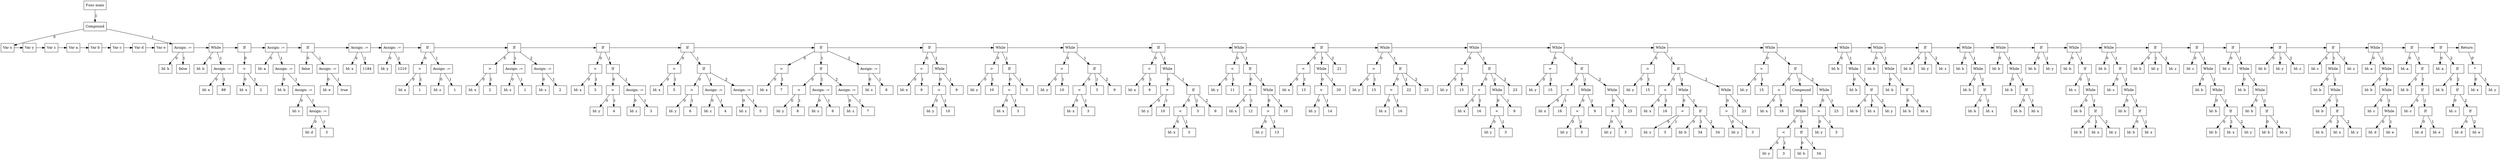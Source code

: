 digraph G {
node373 [label="Func main"; shape=box];
subgraph childNames_373 {
rankdir="LR"; rank="same"; ordering=out
node372 [label="Compound"; shape=box];
}

subgraph childPtrs_373 {
rankdir="TB";
node373 -> node372 [label="1"];
}

subgraph childNames_372 {
rankdir="LR"; rank="same"; ordering=out
node0 [label="Var x"; shape=box];
node10 [label="Assign: :="; shape=box];
}

subgraph childPtrs_372 {
rankdir="TB";
node372 -> node0 [label="0"];
node372 -> node10 [label="1"];
}

subgraph SibNames_0 {
rankdir="LR"; rank="same";
node0 [label="Var x"; shape=box];
node1 [label="Var y"; shape=box];
node2 [label="Var z"; shape=box];
node3 [label="Var a"; shape=box];
node4 [label="Var b"; shape=box];
node5 [label="Var c"; shape=box];
node6 [label="Var d"; shape=box];
node7 [label="Var e"; shape=box];
}

subgraph SibPtrs_0 {
rankdir="LR";
node0 -> node1;
node1 -> node2;
node2 -> node3;
node3 -> node4;
node4 -> node5;
node5 -> node6;
node6 -> node7;
}

subgraph childNames_10 {
rankdir="LR"; rank="same"; ordering=out
node8 [label="Id: b"; shape=box];
node9 [label="false"; shape=box];
}

subgraph childPtrs_10 {
rankdir="TB";
node10 -> node8 [label="0"];
node10 -> node9 [label="1"];
}

subgraph SibNames_10 {
rankdir="LR"; rank="same";
node10 [label="Assign: :="; shape=box];
node15 [label="While"; shape=box];
node19 [label="If"; shape=box];
node28 [label="Assign: :="; shape=box];
node33 [label="If"; shape=box];
node36 [label="Assign: :="; shape=box];
node39 [label="Assign: :="; shape=box];
node46 [label="If"; shape=box];
node56 [label="If"; shape=box];
node67 [label="If"; shape=box];
node81 [label="If"; shape=box];
node98 [label="If"; shape=box];
node107 [label="If"; shape=box];
node116 [label="While"; shape=box];
node126 [label="While"; shape=box];
node140 [label="If"; shape=box];
node153 [label="While"; shape=box];
node163 [label="If"; shape=box];
node173 [label="While"; shape=box];
node187 [label="While"; shape=box];
node205 [label="While"; shape=box];
node226 [label="While"; shape=box];
node247 [label="While"; shape=box];
node255 [label="While"; shape=box];
node262 [label="While"; shape=box];
node266 [label="If"; shape=box];
node273 [label="While"; shape=box];
node280 [label="While"; shape=box];
node283 [label="If"; shape=box];
node293 [label="While"; shape=box];
node302 [label="While"; shape=box];
node306 [label="If"; shape=box];
node316 [label="If"; shape=box];
node325 [label="If"; shape=box];
node329 [label="If"; shape=box];
node340 [label="If"; shape=box];
node349 [label="While"; shape=box];
node358 [label="If"; shape=box];
node367 [label="If"; shape=box];
node371 [label="Return"; shape=box];
}

subgraph SibPtrs_10 {
rankdir="LR";
node10 -> node15;
node15 -> node19;
node19 -> node28;
node28 -> node33;
node33 -> node36;
node36 -> node39;
node39 -> node46;
node46 -> node56;
node56 -> node67;
node67 -> node81;
node81 -> node98;
node98 -> node107;
node107 -> node116;
node116 -> node126;
node126 -> node140;
node140 -> node153;
node153 -> node163;
node163 -> node173;
node173 -> node187;
node187 -> node205;
node205 -> node226;
node226 -> node247;
node247 -> node255;
node255 -> node262;
node262 -> node266;
node266 -> node273;
node273 -> node280;
node280 -> node283;
node283 -> node293;
node293 -> node302;
node302 -> node306;
node306 -> node316;
node316 -> node325;
node325 -> node329;
node329 -> node340;
node340 -> node349;
node349 -> node358;
node358 -> node367;
node367 -> node371;
}

subgraph childNames_15 {
rankdir="LR"; rank="same"; ordering=out
node11 [label="Id: b"; shape=box];
node14 [label="Assign: :="; shape=box];
}

subgraph childPtrs_15 {
rankdir="TB";
node15 -> node11 [label="0"];
node15 -> node14 [label="1"];
}

subgraph childNames_14 {
rankdir="LR"; rank="same"; ordering=out
node12 [label="Id: x"; shape=box];
node13 [label="88"; shape=box];
}

subgraph childPtrs_14 {
rankdir="TB";
node14 -> node12 [label="0"];
node14 -> node13 [label="1"];
}

subgraph childNames_19 {
rankdir="LR"; rank="same"; ordering=out
node18 [label=">"; shape=box];
}

subgraph childPtrs_19 {
rankdir="TB";
node19 -> node18 [label="0"];
}

subgraph childNames_18 {
rankdir="LR"; rank="same"; ordering=out
node16 [label="Id: x"; shape=box];
node17 [label="2"; shape=box];
}

subgraph childPtrs_18 {
rankdir="TB";
node18 -> node16 [label="0"];
node18 -> node17 [label="1"];
}

subgraph childNames_28 {
rankdir="LR"; rank="same"; ordering=out
node20 [label="Id: a"; shape=box];
node27 [label="Assign: :="; shape=box];
}

subgraph childPtrs_28 {
rankdir="TB";
node28 -> node20 [label="0"];
node28 -> node27 [label="1"];
}

subgraph childNames_27 {
rankdir="LR"; rank="same"; ordering=out
node21 [label="Id: b"; shape=box];
node26 [label="Assign: :="; shape=box];
}

subgraph childPtrs_27 {
rankdir="TB";
node27 -> node21 [label="0"];
node27 -> node26 [label="1"];
}

subgraph childNames_26 {
rankdir="LR"; rank="same"; ordering=out
node22 [label="Id: c"; shape=box];
node25 [label="Assign: :="; shape=box];
}

subgraph childPtrs_26 {
rankdir="TB";
node26 -> node22 [label="0"];
node26 -> node25 [label="1"];
}

subgraph childNames_25 {
rankdir="LR"; rank="same"; ordering=out
node23 [label="Id: d"; shape=box];
node24 [label="3"; shape=box];
}

subgraph childPtrs_25 {
rankdir="TB";
node25 -> node23 [label="0"];
node25 -> node24 [label="1"];
}

subgraph childNames_33 {
rankdir="LR"; rank="same"; ordering=out
node29 [label="false"; shape=box];
node32 [label="Assign: :="; shape=box];
}

subgraph childPtrs_33 {
rankdir="TB";
node33 -> node29 [label="0"];
node33 -> node32 [label="1"];
}

subgraph childNames_32 {
rankdir="LR"; rank="same"; ordering=out
node30 [label="Id: e"; shape=box];
node31 [label="true"; shape=box];
}

subgraph childPtrs_32 {
rankdir="TB";
node32 -> node30 [label="0"];
node32 -> node31 [label="1"];
}

subgraph childNames_36 {
rankdir="LR"; rank="same"; ordering=out
node34 [label="Id: x"; shape=box];
node35 [label="1184"; shape=box];
}

subgraph childPtrs_36 {
rankdir="TB";
node36 -> node34 [label="0"];
node36 -> node35 [label="1"];
}

subgraph childNames_39 {
rankdir="LR"; rank="same"; ordering=out
node37 [label="Id: y"; shape=box];
node38 [label="1210"; shape=box];
}

subgraph childPtrs_39 {
rankdir="TB";
node39 -> node37 [label="0"];
node39 -> node38 [label="1"];
}

subgraph childNames_46 {
rankdir="LR"; rank="same"; ordering=out
node42 [label=">"; shape=box];
node45 [label="Assign: :="; shape=box];
}

subgraph childPtrs_46 {
rankdir="TB";
node46 -> node42 [label="0"];
node46 -> node45 [label="1"];
}

subgraph childNames_42 {
rankdir="LR"; rank="same"; ordering=out
node40 [label="Id: x"; shape=box];
node41 [label="1"; shape=box];
}

subgraph childPtrs_42 {
rankdir="TB";
node42 -> node40 [label="0"];
node42 -> node41 [label="1"];
}

subgraph childNames_45 {
rankdir="LR"; rank="same"; ordering=out
node43 [label="Id: z"; shape=box];
node44 [label="1"; shape=box];
}

subgraph childPtrs_45 {
rankdir="TB";
node45 -> node43 [label="0"];
node45 -> node44 [label="1"];
}

subgraph childNames_56 {
rankdir="LR"; rank="same"; ordering=out
node49 [label=">"; shape=box];
node52 [label="Assign: :="; shape=box];
node55 [label="Assign: :="; shape=box];
}

subgraph childPtrs_56 {
rankdir="TB";
node56 -> node49 [label="0"];
node56 -> node52 [label="1"];
node56 -> node55 [label="2"];
}

subgraph childNames_49 {
rankdir="LR"; rank="same"; ordering=out
node47 [label="Id: x"; shape=box];
node48 [label="2"; shape=box];
}

subgraph childPtrs_49 {
rankdir="TB";
node49 -> node47 [label="0"];
node49 -> node48 [label="1"];
}

subgraph childNames_52 {
rankdir="LR"; rank="same"; ordering=out
node50 [label="Id: z"; shape=box];
node51 [label="1"; shape=box];
}

subgraph childPtrs_52 {
rankdir="TB";
node52 -> node50 [label="0"];
node52 -> node51 [label="1"];
}

subgraph childNames_55 {
rankdir="LR"; rank="same"; ordering=out
node53 [label="Id: z"; shape=box];
node54 [label="2"; shape=box];
}

subgraph childPtrs_55 {
rankdir="TB";
node55 -> node53 [label="0"];
node55 -> node54 [label="1"];
}

subgraph childNames_67 {
rankdir="LR"; rank="same"; ordering=out
node59 [label=">"; shape=box];
node66 [label="If"; shape=box];
}

subgraph childPtrs_67 {
rankdir="TB";
node67 -> node59 [label="0"];
node67 -> node66 [label="1"];
}

subgraph childNames_59 {
rankdir="LR"; rank="same"; ordering=out
node57 [label="Id: x"; shape=box];
node58 [label="3"; shape=box];
}

subgraph childPtrs_59 {
rankdir="TB";
node59 -> node57 [label="0"];
node59 -> node58 [label="1"];
}

subgraph childNames_66 {
rankdir="LR"; rank="same"; ordering=out
node62 [label=">"; shape=box];
node65 [label="Assign: :="; shape=box];
}

subgraph childPtrs_66 {
rankdir="TB";
node66 -> node62 [label="0"];
node66 -> node65 [label="1"];
}

subgraph childNames_62 {
rankdir="LR"; rank="same"; ordering=out
node60 [label="Id: y"; shape=box];
node61 [label="4"; shape=box];
}

subgraph childPtrs_62 {
rankdir="TB";
node62 -> node60 [label="0"];
node62 -> node61 [label="1"];
}

subgraph childNames_65 {
rankdir="LR"; rank="same"; ordering=out
node63 [label="Id: z"; shape=box];
node64 [label="3"; shape=box];
}

subgraph childPtrs_65 {
rankdir="TB";
node65 -> node63 [label="0"];
node65 -> node64 [label="1"];
}

subgraph childNames_81 {
rankdir="LR"; rank="same"; ordering=out
node70 [label=">"; shape=box];
node80 [label="If"; shape=box];
}

subgraph childPtrs_81 {
rankdir="TB";
node81 -> node70 [label="0"];
node81 -> node80 [label="1"];
}

subgraph childNames_70 {
rankdir="LR"; rank="same"; ordering=out
node68 [label="Id: x"; shape=box];
node69 [label="5"; shape=box];
}

subgraph childPtrs_70 {
rankdir="TB";
node70 -> node68 [label="0"];
node70 -> node69 [label="1"];
}

subgraph childNames_80 {
rankdir="LR"; rank="same"; ordering=out
node73 [label=">"; shape=box];
node76 [label="Assign: :="; shape=box];
node79 [label="Assign: :="; shape=box];
}

subgraph childPtrs_80 {
rankdir="TB";
node80 -> node73 [label="0"];
node80 -> node76 [label="1"];
node80 -> node79 [label="2"];
}

subgraph childNames_73 {
rankdir="LR"; rank="same"; ordering=out
node71 [label="Id: y"; shape=box];
node72 [label="6"; shape=box];
}

subgraph childPtrs_73 {
rankdir="TB";
node73 -> node71 [label="0"];
node73 -> node72 [label="1"];
}

subgraph childNames_76 {
rankdir="LR"; rank="same"; ordering=out
node74 [label="Id: z"; shape=box];
node75 [label="4"; shape=box];
}

subgraph childPtrs_76 {
rankdir="TB";
node76 -> node74 [label="0"];
node76 -> node75 [label="1"];
}

subgraph childNames_79 {
rankdir="LR"; rank="same"; ordering=out
node77 [label="Id: z"; shape=box];
node78 [label="5"; shape=box];
}

subgraph childPtrs_79 {
rankdir="TB";
node79 -> node77 [label="0"];
node79 -> node78 [label="1"];
}

subgraph childNames_98 {
rankdir="LR"; rank="same"; ordering=out
node84 [label=">"; shape=box];
node94 [label="If"; shape=box];
node97 [label="Assign: :="; shape=box];
}

subgraph childPtrs_98 {
rankdir="TB";
node98 -> node84 [label="0"];
node98 -> node94 [label="1"];
node98 -> node97 [label="2"];
}

subgraph childNames_84 {
rankdir="LR"; rank="same"; ordering=out
node82 [label="Id: x"; shape=box];
node83 [label="7"; shape=box];
}

subgraph childPtrs_84 {
rankdir="TB";
node84 -> node82 [label="0"];
node84 -> node83 [label="1"];
}

subgraph childNames_94 {
rankdir="LR"; rank="same"; ordering=out
node87 [label=">"; shape=box];
node90 [label="Assign: :="; shape=box];
node93 [label="Assign: :="; shape=box];
}

subgraph childPtrs_94 {
rankdir="TB";
node94 -> node87 [label="0"];
node94 -> node90 [label="1"];
node94 -> node93 [label="2"];
}

subgraph childNames_87 {
rankdir="LR"; rank="same"; ordering=out
node85 [label="Id: y"; shape=box];
node86 [label="8"; shape=box];
}

subgraph childPtrs_87 {
rankdir="TB";
node87 -> node85 [label="0"];
node87 -> node86 [label="1"];
}

subgraph childNames_90 {
rankdir="LR"; rank="same"; ordering=out
node88 [label="Id: z"; shape=box];
node89 [label="6"; shape=box];
}

subgraph childPtrs_90 {
rankdir="TB";
node90 -> node88 [label="0"];
node90 -> node89 [label="1"];
}

subgraph childNames_93 {
rankdir="LR"; rank="same"; ordering=out
node91 [label="Id: z"; shape=box];
node92 [label="7"; shape=box];
}

subgraph childPtrs_93 {
rankdir="TB";
node93 -> node91 [label="0"];
node93 -> node92 [label="1"];
}

subgraph childNames_97 {
rankdir="LR"; rank="same"; ordering=out
node95 [label="Id: z"; shape=box];
node96 [label="8"; shape=box];
}

subgraph childPtrs_97 {
rankdir="TB";
node97 -> node95 [label="0"];
node97 -> node96 [label="1"];
}

subgraph childNames_107 {
rankdir="LR"; rank="same"; ordering=out
node101 [label="<"; shape=box];
node106 [label="While"; shape=box];
}

subgraph childPtrs_107 {
rankdir="TB";
node107 -> node101 [label="0"];
node107 -> node106 [label="1"];
}

subgraph childNames_101 {
rankdir="LR"; rank="same"; ordering=out
node99 [label="Id: x"; shape=box];
node100 [label="9"; shape=box];
}

subgraph childPtrs_101 {
rankdir="TB";
node101 -> node99 [label="0"];
node101 -> node100 [label="1"];
}

subgraph childNames_106 {
rankdir="LR"; rank="same"; ordering=out
node104 [label=">"; shape=box];
node105 [label="9"; shape=box];
}

subgraph childPtrs_106 {
rankdir="TB";
node106 -> node104 [label="0"];
node106 -> node105 [label="1"];
}

subgraph childNames_104 {
rankdir="LR"; rank="same"; ordering=out
node102 [label="Id: y"; shape=box];
node103 [label="10"; shape=box];
}

subgraph childPtrs_104 {
rankdir="TB";
node104 -> node102 [label="0"];
node104 -> node103 [label="1"];
}

subgraph childNames_116 {
rankdir="LR"; rank="same"; ordering=out
node110 [label=">"; shape=box];
node115 [label="If"; shape=box];
}

subgraph childPtrs_116 {
rankdir="TB";
node116 -> node110 [label="0"];
node116 -> node115 [label="1"];
}

subgraph childNames_110 {
rankdir="LR"; rank="same"; ordering=out
node108 [label="Id: y"; shape=box];
node109 [label="10"; shape=box];
}

subgraph childPtrs_110 {
rankdir="TB";
node110 -> node108 [label="0"];
node110 -> node109 [label="1"];
}

subgraph childNames_115 {
rankdir="LR"; rank="same"; ordering=out
node113 [label="<"; shape=box];
node114 [label="3"; shape=box];
}

subgraph childPtrs_115 {
rankdir="TB";
node115 -> node113 [label="0"];
node115 -> node114 [label="1"];
}

subgraph childNames_113 {
rankdir="LR"; rank="same"; ordering=out
node111 [label="Id: x"; shape=box];
node112 [label="3"; shape=box];
}

subgraph childPtrs_113 {
rankdir="TB";
node113 -> node111 [label="0"];
node113 -> node112 [label="1"];
}

subgraph childNames_126 {
rankdir="LR"; rank="same"; ordering=out
node119 [label=">"; shape=box];
node125 [label="If"; shape=box];
}

subgraph childPtrs_126 {
rankdir="TB";
node126 -> node119 [label="0"];
node126 -> node125 [label="1"];
}

subgraph childNames_119 {
rankdir="LR"; rank="same"; ordering=out
node117 [label="Id: y"; shape=box];
node118 [label="10"; shape=box];
}

subgraph childPtrs_119 {
rankdir="TB";
node119 -> node117 [label="0"];
node119 -> node118 [label="1"];
}

subgraph childNames_125 {
rankdir="LR"; rank="same"; ordering=out
node122 [label="<"; shape=box];
node123 [label="3"; shape=box];
node124 [label="9"; shape=box];
}

subgraph childPtrs_125 {
rankdir="TB";
node125 -> node122 [label="0"];
node125 -> node123 [label="1"];
node125 -> node124 [label="2"];
}

subgraph childNames_122 {
rankdir="LR"; rank="same"; ordering=out
node120 [label="Id: x"; shape=box];
node121 [label="3"; shape=box];
}

subgraph childPtrs_122 {
rankdir="TB";
node122 -> node120 [label="0"];
node122 -> node121 [label="1"];
}

subgraph childNames_140 {
rankdir="LR"; rank="same"; ordering=out
node129 [label="<"; shape=box];
node139 [label="While"; shape=box];
}

subgraph childPtrs_140 {
rankdir="TB";
node140 -> node129 [label="0"];
node140 -> node139 [label="1"];
}

subgraph childNames_129 {
rankdir="LR"; rank="same"; ordering=out
node127 [label="Id: x"; shape=box];
node128 [label="9"; shape=box];
}

subgraph childPtrs_129 {
rankdir="TB";
node129 -> node127 [label="0"];
node129 -> node128 [label="1"];
}

subgraph childNames_139 {
rankdir="LR"; rank="same"; ordering=out
node132 [label=">"; shape=box];
node138 [label="If"; shape=box];
}

subgraph childPtrs_139 {
rankdir="TB";
node139 -> node132 [label="0"];
node139 -> node138 [label="1"];
}

subgraph childNames_132 {
rankdir="LR"; rank="same"; ordering=out
node130 [label="Id: y"; shape=box];
node131 [label="10"; shape=box];
}

subgraph childPtrs_132 {
rankdir="TB";
node132 -> node130 [label="0"];
node132 -> node131 [label="1"];
}

subgraph childNames_138 {
rankdir="LR"; rank="same"; ordering=out
node135 [label="<"; shape=box];
node136 [label="3"; shape=box];
node137 [label="9"; shape=box];
}

subgraph childPtrs_138 {
rankdir="TB";
node138 -> node135 [label="0"];
node138 -> node136 [label="1"];
node138 -> node137 [label="2"];
}

subgraph childNames_135 {
rankdir="LR"; rank="same"; ordering=out
node133 [label="Id: x"; shape=box];
node134 [label="3"; shape=box];
}

subgraph childPtrs_135 {
rankdir="TB";
node135 -> node133 [label="0"];
node135 -> node134 [label="1"];
}

subgraph childNames_153 {
rankdir="LR"; rank="same"; ordering=out
node143 [label="<"; shape=box];
node152 [label="If"; shape=box];
}

subgraph childPtrs_153 {
rankdir="TB";
node153 -> node143 [label="0"];
node153 -> node152 [label="1"];
}

subgraph childNames_143 {
rankdir="LR"; rank="same"; ordering=out
node141 [label="Id: y"; shape=box];
node142 [label="11"; shape=box];
}

subgraph childPtrs_143 {
rankdir="TB";
node143 -> node141 [label="0"];
node143 -> node142 [label="1"];
}

subgraph childNames_152 {
rankdir="LR"; rank="same"; ordering=out
node146 [label="<"; shape=box];
node151 [label="While"; shape=box];
}

subgraph childPtrs_152 {
rankdir="TB";
node152 -> node146 [label="0"];
node152 -> node151 [label="1"];
}

subgraph childNames_146 {
rankdir="LR"; rank="same"; ordering=out
node144 [label="Id: x"; shape=box];
node145 [label="12"; shape=box];
}

subgraph childPtrs_146 {
rankdir="TB";
node146 -> node144 [label="0"];
node146 -> node145 [label="1"];
}

subgraph childNames_151 {
rankdir="LR"; rank="same"; ordering=out
node149 [label=">"; shape=box];
node150 [label="10"; shape=box];
}

subgraph childPtrs_151 {
rankdir="TB";
node151 -> node149 [label="0"];
node151 -> node150 [label="1"];
}

subgraph childNames_149 {
rankdir="LR"; rank="same"; ordering=out
node147 [label="Id: y"; shape=box];
node148 [label="13"; shape=box];
}

subgraph childPtrs_149 {
rankdir="TB";
node149 -> node147 [label="0"];
node149 -> node148 [label="1"];
}

subgraph childNames_163 {
rankdir="LR"; rank="same"; ordering=out
node156 [label="<"; shape=box];
node161 [label="While"; shape=box];
node162 [label="21"; shape=box];
}

subgraph childPtrs_163 {
rankdir="TB";
node163 -> node156 [label="0"];
node163 -> node161 [label="1"];
node163 -> node162 [label="2"];
}

subgraph childNames_156 {
rankdir="LR"; rank="same"; ordering=out
node154 [label="Id: x"; shape=box];
node155 [label="13"; shape=box];
}

subgraph childPtrs_156 {
rankdir="TB";
node156 -> node154 [label="0"];
node156 -> node155 [label="1"];
}

subgraph childNames_161 {
rankdir="LR"; rank="same"; ordering=out
node159 [label=">"; shape=box];
node160 [label="20"; shape=box];
}

subgraph childPtrs_161 {
rankdir="TB";
node161 -> node159 [label="0"];
node161 -> node160 [label="1"];
}

subgraph childNames_159 {
rankdir="LR"; rank="same"; ordering=out
node157 [label="Id: y"; shape=box];
node158 [label="14"; shape=box];
}

subgraph childPtrs_159 {
rankdir="TB";
node159 -> node157 [label="0"];
node159 -> node158 [label="1"];
}

subgraph childNames_173 {
rankdir="LR"; rank="same"; ordering=out
node166 [label=">"; shape=box];
node172 [label="If"; shape=box];
}

subgraph childPtrs_173 {
rankdir="TB";
node173 -> node166 [label="0"];
node173 -> node172 [label="1"];
}

subgraph childNames_166 {
rankdir="LR"; rank="same"; ordering=out
node164 [label="Id: y"; shape=box];
node165 [label="15"; shape=box];
}

subgraph childPtrs_166 {
rankdir="TB";
node166 -> node164 [label="0"];
node166 -> node165 [label="1"];
}

subgraph childNames_172 {
rankdir="LR"; rank="same"; ordering=out
node169 [label="<"; shape=box];
node170 [label="22"; shape=box];
node171 [label="23"; shape=box];
}

subgraph childPtrs_172 {
rankdir="TB";
node172 -> node169 [label="0"];
node172 -> node170 [label="1"];
node172 -> node171 [label="2"];
}

subgraph childNames_169 {
rankdir="LR"; rank="same"; ordering=out
node167 [label="Id: x"; shape=box];
node168 [label="16"; shape=box];
}

subgraph childPtrs_169 {
rankdir="TB";
node169 -> node167 [label="0"];
node169 -> node168 [label="1"];
}

subgraph childNames_187 {
rankdir="LR"; rank="same"; ordering=out
node176 [label=">"; shape=box];
node186 [label="If"; shape=box];
}

subgraph childPtrs_187 {
rankdir="TB";
node187 -> node176 [label="0"];
node187 -> node186 [label="1"];
}

subgraph childNames_176 {
rankdir="LR"; rank="same"; ordering=out
node174 [label="Id: y"; shape=box];
node175 [label="15"; shape=box];
}

subgraph childPtrs_176 {
rankdir="TB";
node176 -> node174 [label="0"];
node176 -> node175 [label="1"];
}

subgraph childNames_186 {
rankdir="LR"; rank="same"; ordering=out
node179 [label="<"; shape=box];
node184 [label="While"; shape=box];
node185 [label="23"; shape=box];
}

subgraph childPtrs_186 {
rankdir="TB";
node186 -> node179 [label="0"];
node186 -> node184 [label="1"];
node186 -> node185 [label="2"];
}

subgraph childNames_179 {
rankdir="LR"; rank="same"; ordering=out
node177 [label="Id: x"; shape=box];
node178 [label="16"; shape=box];
}

subgraph childPtrs_179 {
rankdir="TB";
node179 -> node177 [label="0"];
node179 -> node178 [label="1"];
}

subgraph childNames_184 {
rankdir="LR"; rank="same"; ordering=out
node182 [label="<"; shape=box];
node183 [label="9"; shape=box];
}

subgraph childPtrs_184 {
rankdir="TB";
node184 -> node182 [label="0"];
node184 -> node183 [label="1"];
}

subgraph childNames_182 {
rankdir="LR"; rank="same"; ordering=out
node180 [label="Id: y"; shape=box];
node181 [label="3"; shape=box];
}

subgraph childPtrs_182 {
rankdir="TB";
node182 -> node180 [label="0"];
node182 -> node181 [label="1"];
}

subgraph childNames_205 {
rankdir="LR"; rank="same"; ordering=out
node190 [label=">"; shape=box];
node204 [label="If"; shape=box];
}

subgraph childPtrs_205 {
rankdir="TB";
node205 -> node190 [label="0"];
node205 -> node204 [label="1"];
}

subgraph childNames_190 {
rankdir="LR"; rank="same"; ordering=out
node188 [label="Id: y"; shape=box];
node189 [label="15"; shape=box];
}

subgraph childPtrs_190 {
rankdir="TB";
node190 -> node188 [label="0"];
node190 -> node189 [label="1"];
}

subgraph childNames_204 {
rankdir="LR"; rank="same"; ordering=out
node193 [label="<"; shape=box];
node198 [label="While"; shape=box];
node203 [label="While"; shape=box];
}

subgraph childPtrs_204 {
rankdir="TB";
node204 -> node193 [label="0"];
node204 -> node198 [label="1"];
node204 -> node203 [label="2"];
}

subgraph childNames_193 {
rankdir="LR"; rank="same"; ordering=out
node191 [label="Id: x"; shape=box];
node192 [label="16"; shape=box];
}

subgraph childPtrs_193 {
rankdir="TB";
node193 -> node191 [label="0"];
node193 -> node192 [label="1"];
}

subgraph childNames_198 {
rankdir="LR"; rank="same"; ordering=out
node196 [label="<"; shape=box];
node197 [label="9"; shape=box];
}

subgraph childPtrs_198 {
rankdir="TB";
node198 -> node196 [label="0"];
node198 -> node197 [label="1"];
}

subgraph childNames_196 {
rankdir="LR"; rank="same"; ordering=out
node194 [label="Id: y"; shape=box];
node195 [label="3"; shape=box];
}

subgraph childPtrs_196 {
rankdir="TB";
node196 -> node194 [label="0"];
node196 -> node195 [label="1"];
}

subgraph childNames_203 {
rankdir="LR"; rank="same"; ordering=out
node201 [label=">"; shape=box];
node202 [label="23"; shape=box];
}

subgraph childPtrs_203 {
rankdir="TB";
node203 -> node201 [label="0"];
node203 -> node202 [label="1"];
}

subgraph childNames_201 {
rankdir="LR"; rank="same"; ordering=out
node199 [label="Id: y"; shape=box];
node200 [label="3"; shape=box];
}

subgraph childPtrs_201 {
rankdir="TB";
node201 -> node199 [label="0"];
node201 -> node200 [label="1"];
}

subgraph childNames_226 {
rankdir="LR"; rank="same"; ordering=out
node208 [label=">"; shape=box];
node225 [label="If"; shape=box];
}

subgraph childPtrs_226 {
rankdir="TB";
node226 -> node208 [label="0"];
node226 -> node225 [label="1"];
}

subgraph childNames_208 {
rankdir="LR"; rank="same"; ordering=out
node206 [label="Id: y"; shape=box];
node207 [label="15"; shape=box];
}

subgraph childPtrs_208 {
rankdir="TB";
node208 -> node206 [label="0"];
node208 -> node207 [label="1"];
}

subgraph childNames_225 {
rankdir="LR"; rank="same"; ordering=out
node211 [label="<"; shape=box];
node219 [label="While"; shape=box];
node224 [label="While"; shape=box];
}

subgraph childPtrs_225 {
rankdir="TB";
node225 -> node211 [label="0"];
node225 -> node219 [label="1"];
node225 -> node224 [label="2"];
}

subgraph childNames_211 {
rankdir="LR"; rank="same"; ordering=out
node209 [label="Id: x"; shape=box];
node210 [label="16"; shape=box];
}

subgraph childPtrs_211 {
rankdir="TB";
node211 -> node209 [label="0"];
node211 -> node210 [label="1"];
}

subgraph childNames_219 {
rankdir="LR"; rank="same"; ordering=out
node214 [label="<"; shape=box];
node218 [label="If"; shape=box];
}

subgraph childPtrs_219 {
rankdir="TB";
node219 -> node214 [label="0"];
node219 -> node218 [label="1"];
}

subgraph childNames_214 {
rankdir="LR"; rank="same"; ordering=out
node212 [label="Id: y"; shape=box];
node213 [label="3"; shape=box];
}

subgraph childPtrs_214 {
rankdir="TB";
node214 -> node212 [label="0"];
node214 -> node213 [label="1"];
}

subgraph childNames_218 {
rankdir="LR"; rank="same"; ordering=out
node215 [label="Id: b"; shape=box];
node216 [label="34"; shape=box];
node217 [label="34"; shape=box];
}

subgraph childPtrs_218 {
rankdir="TB";
node218 -> node215 [label="0"];
node218 -> node216 [label="1"];
node218 -> node217 [label="2"];
}

subgraph childNames_224 {
rankdir="LR"; rank="same"; ordering=out
node222 [label=">"; shape=box];
node223 [label="23"; shape=box];
}

subgraph childPtrs_224 {
rankdir="TB";
node224 -> node222 [label="0"];
node224 -> node223 [label="1"];
}

subgraph childNames_222 {
rankdir="LR"; rank="same"; ordering=out
node220 [label="Id: y"; shape=box];
node221 [label="3"; shape=box];
}

subgraph childPtrs_222 {
rankdir="TB";
node222 -> node220 [label="0"];
node222 -> node221 [label="1"];
}

subgraph childNames_247 {
rankdir="LR"; rank="same"; ordering=out
node229 [label=">"; shape=box];
node246 [label="If"; shape=box];
}

subgraph childPtrs_247 {
rankdir="TB";
node247 -> node229 [label="0"];
node247 -> node246 [label="1"];
}

subgraph childNames_229 {
rankdir="LR"; rank="same"; ordering=out
node227 [label="Id: y"; shape=box];
node228 [label="15"; shape=box];
}

subgraph childPtrs_229 {
rankdir="TB";
node229 -> node227 [label="0"];
node229 -> node228 [label="1"];
}

subgraph childNames_246 {
rankdir="LR"; rank="same"; ordering=out
node232 [label="<"; shape=box];
node240 [label="Compound"; shape=box];
node245 [label="While"; shape=box];
}

subgraph childPtrs_246 {
rankdir="TB";
node246 -> node232 [label="0"];
node246 -> node240 [label="1"];
node246 -> node245 [label="2"];
}

subgraph childNames_232 {
rankdir="LR"; rank="same"; ordering=out
node230 [label="Id: x"; shape=box];
node231 [label="16"; shape=box];
}

subgraph childPtrs_232 {
rankdir="TB";
node232 -> node230 [label="0"];
node232 -> node231 [label="1"];
}

subgraph childNames_240 {
rankdir="LR"; rank="same"; ordering=out
node239 [label="While"; shape=box];
}

subgraph childPtrs_240 {
rankdir="TB";
node240 -> node239 [label="1"];
}

subgraph childNames_239 {
rankdir="LR"; rank="same"; ordering=out
node235 [label="<"; shape=box];
node238 [label="If"; shape=box];
}

subgraph childPtrs_239 {
rankdir="TB";
node239 -> node235 [label="0"];
node239 -> node238 [label="1"];
}

subgraph childNames_235 {
rankdir="LR"; rank="same"; ordering=out
node233 [label="Id: y"; shape=box];
node234 [label="3"; shape=box];
}

subgraph childPtrs_235 {
rankdir="TB";
node235 -> node233 [label="0"];
node235 -> node234 [label="1"];
}

subgraph childNames_238 {
rankdir="LR"; rank="same"; ordering=out
node236 [label="Id: b"; shape=box];
node237 [label="34"; shape=box];
}

subgraph childPtrs_238 {
rankdir="TB";
node238 -> node236 [label="0"];
node238 -> node237 [label="1"];
}

subgraph childNames_245 {
rankdir="LR"; rank="same"; ordering=out
node243 [label=">"; shape=box];
node244 [label="23"; shape=box];
}

subgraph childPtrs_245 {
rankdir="TB";
node245 -> node243 [label="0"];
node245 -> node244 [label="1"];
}

subgraph childNames_243 {
rankdir="LR"; rank="same"; ordering=out
node241 [label="Id: y"; shape=box];
node242 [label="3"; shape=box];
}

subgraph childPtrs_243 {
rankdir="TB";
node243 -> node241 [label="0"];
node243 -> node242 [label="1"];
}

subgraph childNames_255 {
rankdir="LR"; rank="same"; ordering=out
node248 [label="Id: b"; shape=box];
node254 [label="While"; shape=box];
}

subgraph childPtrs_255 {
rankdir="TB";
node255 -> node248 [label="0"];
node255 -> node254 [label="1"];
}

subgraph childNames_254 {
rankdir="LR"; rank="same"; ordering=out
node249 [label="Id: b"; shape=box];
node253 [label="If"; shape=box];
}

subgraph childPtrs_254 {
rankdir="TB";
node254 -> node249 [label="0"];
node254 -> node253 [label="1"];
}

subgraph childNames_253 {
rankdir="LR"; rank="same"; ordering=out
node250 [label="Id: b"; shape=box];
node251 [label="Id: x"; shape=box];
node252 [label="Id: y"; shape=box];
}

subgraph childPtrs_253 {
rankdir="TB";
node253 -> node250 [label="0"];
node253 -> node251 [label="1"];
node253 -> node252 [label="2"];
}

subgraph childNames_262 {
rankdir="LR"; rank="same"; ordering=out
node256 [label="Id: b"; shape=box];
node261 [label="While"; shape=box];
}

subgraph childPtrs_262 {
rankdir="TB";
node262 -> node256 [label="0"];
node262 -> node261 [label="1"];
}

subgraph childNames_261 {
rankdir="LR"; rank="same"; ordering=out
node257 [label="Id: b"; shape=box];
node260 [label="If"; shape=box];
}

subgraph childPtrs_261 {
rankdir="TB";
node261 -> node257 [label="0"];
node261 -> node260 [label="1"];
}

subgraph childNames_260 {
rankdir="LR"; rank="same"; ordering=out
node258 [label="Id: b"; shape=box];
node259 [label="Id: x"; shape=box];
}

subgraph childPtrs_260 {
rankdir="TB";
node260 -> node258 [label="0"];
node260 -> node259 [label="1"];
}

subgraph childNames_266 {
rankdir="LR"; rank="same"; ordering=out
node263 [label="Id: b"; shape=box];
node264 [label="Id: y"; shape=box];
node265 [label="Id: z"; shape=box];
}

subgraph childPtrs_266 {
rankdir="TB";
node266 -> node263 [label="0"];
node266 -> node264 [label="1"];
node266 -> node265 [label="2"];
}

subgraph childNames_273 {
rankdir="LR"; rank="same"; ordering=out
node267 [label="Id: b"; shape=box];
node272 [label="While"; shape=box];
}

subgraph childPtrs_273 {
rankdir="TB";
node273 -> node267 [label="0"];
node273 -> node272 [label="1"];
}

subgraph childNames_272 {
rankdir="LR"; rank="same"; ordering=out
node268 [label="Id: b"; shape=box];
node271 [label="If"; shape=box];
}

subgraph childPtrs_272 {
rankdir="TB";
node272 -> node268 [label="0"];
node272 -> node271 [label="1"];
}

subgraph childNames_271 {
rankdir="LR"; rank="same"; ordering=out
node269 [label="Id: b"; shape=box];
node270 [label="Id: x"; shape=box];
}

subgraph childPtrs_271 {
rankdir="TB";
node271 -> node269 [label="0"];
node271 -> node270 [label="1"];
}

subgraph childNames_280 {
rankdir="LR"; rank="same"; ordering=out
node274 [label="Id: b"; shape=box];
node279 [label="While"; shape=box];
}

subgraph childPtrs_280 {
rankdir="TB";
node280 -> node274 [label="0"];
node280 -> node279 [label="1"];
}

subgraph childNames_279 {
rankdir="LR"; rank="same"; ordering=out
node275 [label="Id: b"; shape=box];
node278 [label="If"; shape=box];
}

subgraph childPtrs_279 {
rankdir="TB";
node279 -> node275 [label="0"];
node279 -> node278 [label="1"];
}

subgraph childNames_278 {
rankdir="LR"; rank="same"; ordering=out
node276 [label="Id: b"; shape=box];
node277 [label="Id: x"; shape=box];
}

subgraph childPtrs_278 {
rankdir="TB";
node278 -> node276 [label="0"];
node278 -> node277 [label="1"];
}

subgraph childNames_283 {
rankdir="LR"; rank="same"; ordering=out
node281 [label="Id: b"; shape=box];
node282 [label="Id: y"; shape=box];
}

subgraph childPtrs_283 {
rankdir="TB";
node283 -> node281 [label="0"];
node283 -> node282 [label="1"];
}

subgraph childNames_293 {
rankdir="LR"; rank="same"; ordering=out
node284 [label="Id: b"; shape=box];
node292 [label="If"; shape=box];
}

subgraph childPtrs_293 {
rankdir="TB";
node293 -> node284 [label="0"];
node293 -> node292 [label="1"];
}

subgraph childNames_292 {
rankdir="LR"; rank="same"; ordering=out
node285 [label="Id: c"; shape=box];
node291 [label="While"; shape=box];
}

subgraph childPtrs_292 {
rankdir="TB";
node292 -> node285 [label="0"];
node292 -> node291 [label="1"];
}

subgraph childNames_291 {
rankdir="LR"; rank="same"; ordering=out
node286 [label="Id: b"; shape=box];
node290 [label="If"; shape=box];
}

subgraph childPtrs_291 {
rankdir="TB";
node291 -> node286 [label="0"];
node291 -> node290 [label="1"];
}

subgraph childNames_290 {
rankdir="LR"; rank="same"; ordering=out
node287 [label="Id: b"; shape=box];
node288 [label="Id: x"; shape=box];
node289 [label="Id: y"; shape=box];
}

subgraph childPtrs_290 {
rankdir="TB";
node290 -> node287 [label="0"];
node290 -> node288 [label="1"];
node290 -> node289 [label="2"];
}

subgraph childNames_302 {
rankdir="LR"; rank="same"; ordering=out
node294 [label="Id: b"; shape=box];
node301 [label="If"; shape=box];
}

subgraph childPtrs_302 {
rankdir="TB";
node302 -> node294 [label="0"];
node302 -> node301 [label="1"];
}

subgraph childNames_301 {
rankdir="LR"; rank="same"; ordering=out
node295 [label="Id: c"; shape=box];
node300 [label="While"; shape=box];
}

subgraph childPtrs_301 {
rankdir="TB";
node301 -> node295 [label="0"];
node301 -> node300 [label="1"];
}

subgraph childNames_300 {
rankdir="LR"; rank="same"; ordering=out
node296 [label="Id: b"; shape=box];
node299 [label="If"; shape=box];
}

subgraph childPtrs_300 {
rankdir="TB";
node300 -> node296 [label="0"];
node300 -> node299 [label="1"];
}

subgraph childNames_299 {
rankdir="LR"; rank="same"; ordering=out
node297 [label="Id: b"; shape=box];
node298 [label="Id: x"; shape=box];
}

subgraph childPtrs_299 {
rankdir="TB";
node299 -> node297 [label="0"];
node299 -> node298 [label="1"];
}

subgraph childNames_306 {
rankdir="LR"; rank="same"; ordering=out
node303 [label="Id: b"; shape=box];
node304 [label="Id: y"; shape=box];
node305 [label="Id: z"; shape=box];
}

subgraph childPtrs_306 {
rankdir="TB";
node306 -> node303 [label="0"];
node306 -> node304 [label="1"];
node306 -> node305 [label="2"];
}

subgraph childNames_316 {
rankdir="LR"; rank="same"; ordering=out
node307 [label="Id: c"; shape=box];
node315 [label="While"; shape=box];
}

subgraph childPtrs_316 {
rankdir="TB";
node316 -> node307 [label="0"];
node316 -> node315 [label="1"];
}

subgraph childNames_315 {
rankdir="LR"; rank="same"; ordering=out
node308 [label="Id: b"; shape=box];
node314 [label="While"; shape=box];
}

subgraph childPtrs_315 {
rankdir="TB";
node315 -> node308 [label="0"];
node315 -> node314 [label="1"];
}

subgraph childNames_314 {
rankdir="LR"; rank="same"; ordering=out
node309 [label="Id: b"; shape=box];
node313 [label="If"; shape=box];
}

subgraph childPtrs_314 {
rankdir="TB";
node314 -> node309 [label="0"];
node314 -> node313 [label="1"];
}

subgraph childNames_313 {
rankdir="LR"; rank="same"; ordering=out
node310 [label="Id: b"; shape=box];
node311 [label="Id: x"; shape=box];
node312 [label="Id: y"; shape=box];
}

subgraph childPtrs_313 {
rankdir="TB";
node313 -> node310 [label="0"];
node313 -> node311 [label="1"];
node313 -> node312 [label="2"];
}

subgraph childNames_325 {
rankdir="LR"; rank="same"; ordering=out
node317 [label="Id: c"; shape=box];
node324 [label="While"; shape=box];
}

subgraph childPtrs_325 {
rankdir="TB";
node325 -> node317 [label="0"];
node325 -> node324 [label="1"];
}

subgraph childNames_324 {
rankdir="LR"; rank="same"; ordering=out
node318 [label="Id: b"; shape=box];
node323 [label="While"; shape=box];
}

subgraph childPtrs_324 {
rankdir="TB";
node324 -> node318 [label="0"];
node324 -> node323 [label="1"];
}

subgraph childNames_323 {
rankdir="LR"; rank="same"; ordering=out
node319 [label="Id: b"; shape=box];
node322 [label="If"; shape=box];
}

subgraph childPtrs_323 {
rankdir="TB";
node323 -> node319 [label="0"];
node323 -> node322 [label="1"];
}

subgraph childNames_322 {
rankdir="LR"; rank="same"; ordering=out
node320 [label="Id: b"; shape=box];
node321 [label="Id: x"; shape=box];
}

subgraph childPtrs_322 {
rankdir="TB";
node322 -> node320 [label="0"];
node322 -> node321 [label="1"];
}

subgraph childNames_329 {
rankdir="LR"; rank="same"; ordering=out
node326 [label="Id: b"; shape=box];
node327 [label="Id: y"; shape=box];
node328 [label="Id: z"; shape=box];
}

subgraph childPtrs_329 {
rankdir="TB";
node329 -> node326 [label="0"];
node329 -> node327 [label="1"];
node329 -> node328 [label="2"];
}

subgraph childNames_340 {
rankdir="LR"; rank="same"; ordering=out
node330 [label="Id: c"; shape=box];
node338 [label="While"; shape=box];
node339 [label="Id: z"; shape=box];
}

subgraph childPtrs_340 {
rankdir="TB";
node340 -> node330 [label="0"];
node340 -> node338 [label="1"];
node340 -> node339 [label="2"];
}

subgraph childNames_338 {
rankdir="LR"; rank="same"; ordering=out
node331 [label="Id: b"; shape=box];
node337 [label="While"; shape=box];
}

subgraph childPtrs_338 {
rankdir="TB";
node338 -> node331 [label="0"];
node338 -> node337 [label="1"];
}

subgraph childNames_337 {
rankdir="LR"; rank="same"; ordering=out
node332 [label="Id: b"; shape=box];
node336 [label="If"; shape=box];
}

subgraph childPtrs_337 {
rankdir="TB";
node337 -> node332 [label="0"];
node337 -> node336 [label="1"];
}

subgraph childNames_336 {
rankdir="LR"; rank="same"; ordering=out
node333 [label="Id: b"; shape=box];
node334 [label="Id: x"; shape=box];
node335 [label="Id: y"; shape=box];
}

subgraph childPtrs_336 {
rankdir="TB";
node336 -> node333 [label="0"];
node336 -> node334 [label="1"];
node336 -> node335 [label="2"];
}

subgraph childNames_349 {
rankdir="LR"; rank="same"; ordering=out
node341 [label="Id: a"; shape=box];
node348 [label="While"; shape=box];
}

subgraph childPtrs_349 {
rankdir="TB";
node349 -> node341 [label="0"];
node349 -> node348 [label="1"];
}

subgraph childNames_348 {
rankdir="LR"; rank="same"; ordering=out
node342 [label="Id: b"; shape=box];
node347 [label="While"; shape=box];
}

subgraph childPtrs_348 {
rankdir="TB";
node348 -> node342 [label="0"];
node348 -> node347 [label="1"];
}

subgraph childNames_347 {
rankdir="LR"; rank="same"; ordering=out
node343 [label="Id: c"; shape=box];
node346 [label="While"; shape=box];
}

subgraph childPtrs_347 {
rankdir="TB";
node347 -> node343 [label="0"];
node347 -> node346 [label="1"];
}

subgraph childNames_346 {
rankdir="LR"; rank="same"; ordering=out
node344 [label="Id: d"; shape=box];
node345 [label="Id: e"; shape=box];
}

subgraph childPtrs_346 {
rankdir="TB";
node346 -> node344 [label="0"];
node346 -> node345 [label="1"];
}

subgraph childNames_358 {
rankdir="LR"; rank="same"; ordering=out
node350 [label="Id: a"; shape=box];
node357 [label="If"; shape=box];
}

subgraph childPtrs_358 {
rankdir="TB";
node358 -> node350 [label="0"];
node358 -> node357 [label="1"];
}

subgraph childNames_357 {
rankdir="LR"; rank="same"; ordering=out
node351 [label="Id: b"; shape=box];
node356 [label="If"; shape=box];
}

subgraph childPtrs_357 {
rankdir="TB";
node357 -> node351 [label="0"];
node357 -> node356 [label="1"];
}

subgraph childNames_356 {
rankdir="LR"; rank="same"; ordering=out
node352 [label="Id: c"; shape=box];
node355 [label="If"; shape=box];
}

subgraph childPtrs_356 {
rankdir="TB";
node356 -> node352 [label="0"];
node356 -> node355 [label="1"];
}

subgraph childNames_355 {
rankdir="LR"; rank="same"; ordering=out
node353 [label="Id: d"; shape=box];
node354 [label="Id: e"; shape=box];
}

subgraph childPtrs_355 {
rankdir="TB";
node355 -> node353 [label="0"];
node355 -> node354 [label="1"];
}

subgraph childNames_367 {
rankdir="LR"; rank="same"; ordering=out
node359 [label="Id: a"; shape=box];
node366 [label="If"; shape=box];
}

subgraph childPtrs_367 {
rankdir="TB";
node367 -> node359 [label="0"];
node367 -> node366 [label="2"];
}

subgraph childNames_366 {
rankdir="LR"; rank="same"; ordering=out
node360 [label="Id: b"; shape=box];
node365 [label="If"; shape=box];
}

subgraph childPtrs_366 {
rankdir="TB";
node366 -> node360 [label="0"];
node366 -> node365 [label="2"];
}

subgraph childNames_365 {
rankdir="LR"; rank="same"; ordering=out
node361 [label="Id: c"; shape=box];
node364 [label="If"; shape=box];
}

subgraph childPtrs_365 {
rankdir="TB";
node365 -> node361 [label="0"];
node365 -> node364 [label="2"];
}

subgraph childNames_364 {
rankdir="LR"; rank="same"; ordering=out
node362 [label="Id: d"; shape=box];
node363 [label="Id: e"; shape=box];
}

subgraph childPtrs_364 {
rankdir="TB";
node364 -> node362 [label="0"];
node364 -> node363 [label="2"];
}

subgraph childNames_371 {
rankdir="LR"; rank="same"; ordering=out
node370 [label="*"; shape=box];
}

subgraph childPtrs_371 {
rankdir="TB";
node371 -> node370 [label="0"];
}

subgraph childNames_370 {
rankdir="LR"; rank="same"; ordering=out
node368 [label="Id: x"; shape=box];
node369 [label="Id: y"; shape=box];
}

subgraph childPtrs_370 {
rankdir="TB";
node370 -> node368 [label="0"];
node370 -> node369 [label="1"];
}

}
